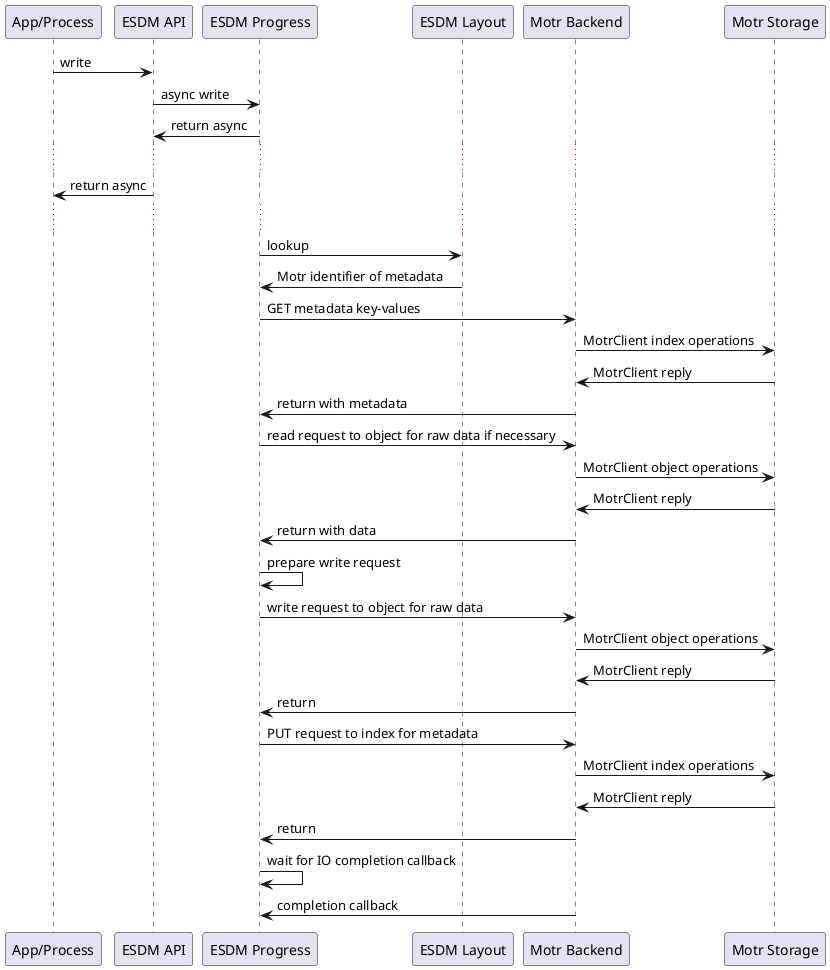 @startuml

participant "App/Process" as proc
participant "ESDM API" as ESDM

participant "ESDM Progress" as progress
participant "ESDM Layout" as layout

participant "Motr Backend" as backend
participant "Motr Storage" as storage

proc -> ESDM: write
ESDM -> progress: async write
ESDM <- progress: return async
...
proc <- ESDM: return async

...

progress -> layout: lookup
layout -> progress: Motr identifier of metadata

progress -> backend: GET metadata key-values
backend -> storage:  MotrClient index operations
backend <- storage:  MotrClient reply
progress <- backend: return with metadata

progress -> backend: read request to object for raw data if necessary
backend -> storage:  MotrClient object operations
backend <- storage:  MotrClient reply
progress <- backend: return with data

progress -> progress: prepare write request

progress -> backend: write request to object for raw data
backend -> storage:  MotrClient object operations
backend <- storage:  MotrClient reply
progress <- backend: return

progress -> backend: PUT request to index for metadata
backend -> storage:  MotrClient index operations
backend <- storage:  MotrClient reply
progress <- backend: return

progress -> progress: wait for IO completion callback
progress <- backend: completion callback


@enduml
